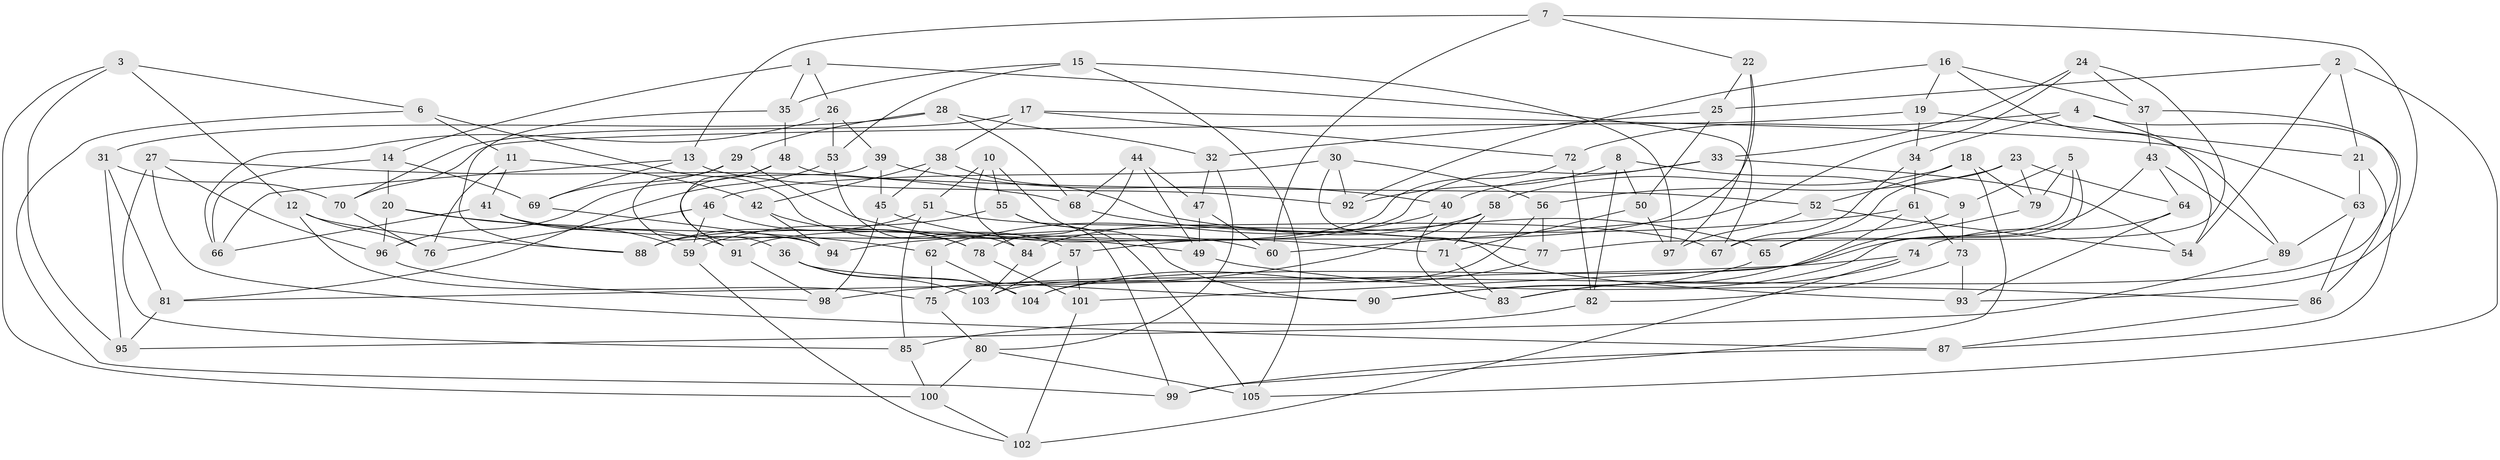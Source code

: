 // Generated by graph-tools (version 1.1) at 2025/27/03/09/25 03:27:02]
// undirected, 105 vertices, 210 edges
graph export_dot {
graph [start="1"]
  node [color=gray90,style=filled];
  1;
  2;
  3;
  4;
  5;
  6;
  7;
  8;
  9;
  10;
  11;
  12;
  13;
  14;
  15;
  16;
  17;
  18;
  19;
  20;
  21;
  22;
  23;
  24;
  25;
  26;
  27;
  28;
  29;
  30;
  31;
  32;
  33;
  34;
  35;
  36;
  37;
  38;
  39;
  40;
  41;
  42;
  43;
  44;
  45;
  46;
  47;
  48;
  49;
  50;
  51;
  52;
  53;
  54;
  55;
  56;
  57;
  58;
  59;
  60;
  61;
  62;
  63;
  64;
  65;
  66;
  67;
  68;
  69;
  70;
  71;
  72;
  73;
  74;
  75;
  76;
  77;
  78;
  79;
  80;
  81;
  82;
  83;
  84;
  85;
  86;
  87;
  88;
  89;
  90;
  91;
  92;
  93;
  94;
  95;
  96;
  97;
  98;
  99;
  100;
  101;
  102;
  103;
  104;
  105;
  1 -- 35;
  1 -- 67;
  1 -- 14;
  1 -- 26;
  2 -- 54;
  2 -- 25;
  2 -- 105;
  2 -- 21;
  3 -- 100;
  3 -- 12;
  3 -- 95;
  3 -- 6;
  4 -- 72;
  4 -- 87;
  4 -- 34;
  4 -- 54;
  5 -- 79;
  5 -- 9;
  5 -- 90;
  5 -- 77;
  6 -- 99;
  6 -- 57;
  6 -- 11;
  7 -- 13;
  7 -- 93;
  7 -- 22;
  7 -- 60;
  8 -- 92;
  8 -- 82;
  8 -- 50;
  8 -- 9;
  9 -- 73;
  9 -- 65;
  10 -- 51;
  10 -- 55;
  10 -- 84;
  10 -- 90;
  11 -- 42;
  11 -- 41;
  11 -- 76;
  12 -- 75;
  12 -- 76;
  12 -- 88;
  13 -- 66;
  13 -- 69;
  13 -- 92;
  14 -- 69;
  14 -- 20;
  14 -- 66;
  15 -- 97;
  15 -- 53;
  15 -- 105;
  15 -- 35;
  16 -- 37;
  16 -- 89;
  16 -- 92;
  16 -- 19;
  17 -- 63;
  17 -- 70;
  17 -- 72;
  17 -- 38;
  18 -- 58;
  18 -- 99;
  18 -- 79;
  18 -- 52;
  19 -- 70;
  19 -- 21;
  19 -- 34;
  20 -- 59;
  20 -- 62;
  20 -- 96;
  21 -- 86;
  21 -- 63;
  22 -- 97;
  22 -- 25;
  22 -- 57;
  23 -- 56;
  23 -- 79;
  23 -- 64;
  23 -- 65;
  24 -- 33;
  24 -- 60;
  24 -- 67;
  24 -- 37;
  25 -- 32;
  25 -- 50;
  26 -- 39;
  26 -- 66;
  26 -- 53;
  27 -- 87;
  27 -- 68;
  27 -- 96;
  27 -- 85;
  28 -- 29;
  28 -- 68;
  28 -- 32;
  28 -- 31;
  29 -- 69;
  29 -- 36;
  29 -- 60;
  30 -- 93;
  30 -- 56;
  30 -- 46;
  30 -- 92;
  31 -- 95;
  31 -- 70;
  31 -- 81;
  32 -- 47;
  32 -- 80;
  33 -- 54;
  33 -- 91;
  33 -- 40;
  34 -- 67;
  34 -- 61;
  35 -- 88;
  35 -- 48;
  36 -- 90;
  36 -- 103;
  36 -- 104;
  37 -- 75;
  37 -- 43;
  38 -- 65;
  38 -- 45;
  38 -- 42;
  39 -- 91;
  39 -- 45;
  39 -- 40;
  40 -- 62;
  40 -- 83;
  41 -- 49;
  41 -- 66;
  41 -- 91;
  42 -- 78;
  42 -- 94;
  43 -- 64;
  43 -- 104;
  43 -- 89;
  44 -- 49;
  44 -- 47;
  44 -- 68;
  44 -- 78;
  45 -- 71;
  45 -- 98;
  46 -- 59;
  46 -- 76;
  46 -- 78;
  47 -- 60;
  47 -- 49;
  48 -- 94;
  48 -- 96;
  48 -- 52;
  49 -- 86;
  50 -- 97;
  50 -- 71;
  51 -- 88;
  51 -- 85;
  51 -- 67;
  52 -- 97;
  52 -- 54;
  53 -- 84;
  53 -- 81;
  55 -- 99;
  55 -- 105;
  55 -- 59;
  56 -- 103;
  56 -- 77;
  57 -- 101;
  57 -- 103;
  58 -- 98;
  58 -- 71;
  58 -- 84;
  59 -- 102;
  61 -- 94;
  61 -- 83;
  61 -- 73;
  62 -- 104;
  62 -- 75;
  63 -- 89;
  63 -- 86;
  64 -- 93;
  64 -- 74;
  65 -- 90;
  68 -- 77;
  69 -- 94;
  70 -- 76;
  71 -- 83;
  72 -- 82;
  72 -- 88;
  73 -- 82;
  73 -- 93;
  74 -- 81;
  74 -- 102;
  74 -- 83;
  75 -- 80;
  77 -- 104;
  78 -- 101;
  79 -- 101;
  80 -- 105;
  80 -- 100;
  81 -- 95;
  82 -- 85;
  84 -- 103;
  85 -- 100;
  86 -- 87;
  87 -- 99;
  89 -- 95;
  91 -- 98;
  96 -- 98;
  100 -- 102;
  101 -- 102;
}
